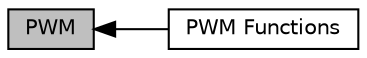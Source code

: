 digraph "PWM"
{
  edge [fontname="Helvetica",fontsize="10",labelfontname="Helvetica",labelfontsize="10"];
  node [fontname="Helvetica",fontsize="10",shape=record];
  rankdir=LR;
  Node1 [label="PWM Functions",height=0.2,width=0.4,color="black", fillcolor="white", style="filled",URL="$group___s_d___p_w_m___functions.html"];
  Node0 [label="PWM",height=0.2,width=0.4,color="black", fillcolor="grey75", style="filled", fontcolor="black"];
  Node0->Node1 [shape=plaintext, dir="back", style="solid"];
}
